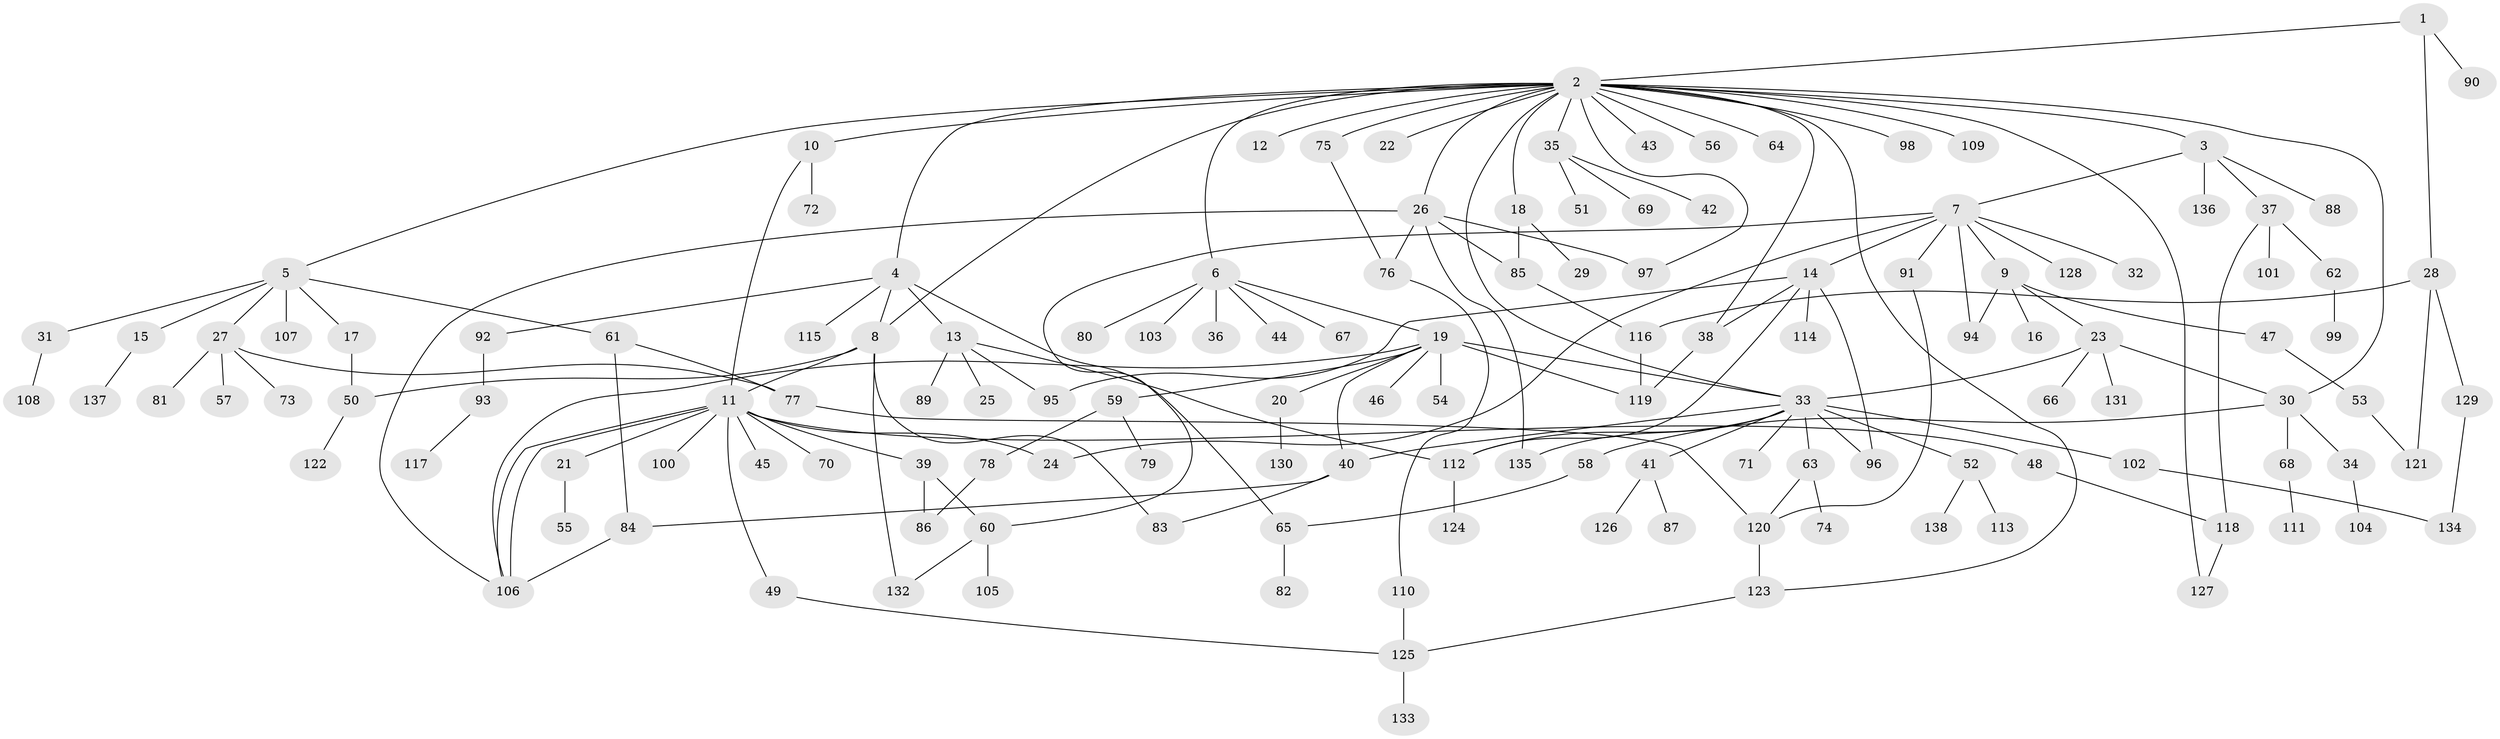 // Generated by graph-tools (version 1.1) at 2025/11/02/27/25 16:11:11]
// undirected, 138 vertices, 178 edges
graph export_dot {
graph [start="1"]
  node [color=gray90,style=filled];
  1;
  2;
  3;
  4;
  5;
  6;
  7;
  8;
  9;
  10;
  11;
  12;
  13;
  14;
  15;
  16;
  17;
  18;
  19;
  20;
  21;
  22;
  23;
  24;
  25;
  26;
  27;
  28;
  29;
  30;
  31;
  32;
  33;
  34;
  35;
  36;
  37;
  38;
  39;
  40;
  41;
  42;
  43;
  44;
  45;
  46;
  47;
  48;
  49;
  50;
  51;
  52;
  53;
  54;
  55;
  56;
  57;
  58;
  59;
  60;
  61;
  62;
  63;
  64;
  65;
  66;
  67;
  68;
  69;
  70;
  71;
  72;
  73;
  74;
  75;
  76;
  77;
  78;
  79;
  80;
  81;
  82;
  83;
  84;
  85;
  86;
  87;
  88;
  89;
  90;
  91;
  92;
  93;
  94;
  95;
  96;
  97;
  98;
  99;
  100;
  101;
  102;
  103;
  104;
  105;
  106;
  107;
  108;
  109;
  110;
  111;
  112;
  113;
  114;
  115;
  116;
  117;
  118;
  119;
  120;
  121;
  122;
  123;
  124;
  125;
  126;
  127;
  128;
  129;
  130;
  131;
  132;
  133;
  134;
  135;
  136;
  137;
  138;
  1 -- 2;
  1 -- 28;
  1 -- 90;
  2 -- 3;
  2 -- 4;
  2 -- 5;
  2 -- 6;
  2 -- 8;
  2 -- 10;
  2 -- 12;
  2 -- 18;
  2 -- 22;
  2 -- 26;
  2 -- 30;
  2 -- 33;
  2 -- 35;
  2 -- 38;
  2 -- 43;
  2 -- 56;
  2 -- 64;
  2 -- 75;
  2 -- 97;
  2 -- 98;
  2 -- 109;
  2 -- 123;
  2 -- 127;
  3 -- 7;
  3 -- 37;
  3 -- 88;
  3 -- 136;
  4 -- 8;
  4 -- 13;
  4 -- 65;
  4 -- 92;
  4 -- 115;
  5 -- 15;
  5 -- 17;
  5 -- 27;
  5 -- 31;
  5 -- 61;
  5 -- 107;
  6 -- 19;
  6 -- 36;
  6 -- 44;
  6 -- 67;
  6 -- 80;
  6 -- 103;
  7 -- 9;
  7 -- 14;
  7 -- 24;
  7 -- 32;
  7 -- 60;
  7 -- 91;
  7 -- 94;
  7 -- 128;
  8 -- 11;
  8 -- 50;
  8 -- 83;
  8 -- 132;
  9 -- 16;
  9 -- 23;
  9 -- 47;
  9 -- 94;
  10 -- 11;
  10 -- 72;
  11 -- 21;
  11 -- 24;
  11 -- 39;
  11 -- 45;
  11 -- 48;
  11 -- 49;
  11 -- 70;
  11 -- 100;
  11 -- 106;
  11 -- 106;
  13 -- 25;
  13 -- 89;
  13 -- 95;
  13 -- 112;
  14 -- 38;
  14 -- 95;
  14 -- 96;
  14 -- 112;
  14 -- 114;
  15 -- 137;
  17 -- 50;
  18 -- 29;
  18 -- 85;
  19 -- 20;
  19 -- 33;
  19 -- 40;
  19 -- 46;
  19 -- 54;
  19 -- 59;
  19 -- 106;
  19 -- 119;
  20 -- 130;
  21 -- 55;
  23 -- 30;
  23 -- 33;
  23 -- 66;
  23 -- 131;
  26 -- 76;
  26 -- 85;
  26 -- 97;
  26 -- 106;
  26 -- 135;
  27 -- 57;
  27 -- 73;
  27 -- 77;
  27 -- 81;
  28 -- 116;
  28 -- 121;
  28 -- 129;
  30 -- 34;
  30 -- 58;
  30 -- 68;
  31 -- 108;
  33 -- 40;
  33 -- 41;
  33 -- 52;
  33 -- 63;
  33 -- 71;
  33 -- 96;
  33 -- 102;
  33 -- 112;
  33 -- 135;
  34 -- 104;
  35 -- 42;
  35 -- 51;
  35 -- 69;
  37 -- 62;
  37 -- 101;
  37 -- 118;
  38 -- 119;
  39 -- 60;
  39 -- 86;
  40 -- 83;
  40 -- 84;
  41 -- 87;
  41 -- 126;
  47 -- 53;
  48 -- 118;
  49 -- 125;
  50 -- 122;
  52 -- 113;
  52 -- 138;
  53 -- 121;
  58 -- 65;
  59 -- 78;
  59 -- 79;
  60 -- 105;
  60 -- 132;
  61 -- 77;
  61 -- 84;
  62 -- 99;
  63 -- 74;
  63 -- 120;
  65 -- 82;
  68 -- 111;
  75 -- 76;
  76 -- 110;
  77 -- 120;
  78 -- 86;
  84 -- 106;
  85 -- 116;
  91 -- 120;
  92 -- 93;
  93 -- 117;
  102 -- 134;
  110 -- 125;
  112 -- 124;
  116 -- 119;
  118 -- 127;
  120 -- 123;
  123 -- 125;
  125 -- 133;
  129 -- 134;
}
